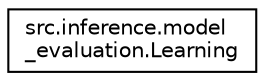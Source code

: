 digraph "Graphical Class Hierarchy"
{
 // LATEX_PDF_SIZE
  edge [fontname="Helvetica",fontsize="10",labelfontname="Helvetica",labelfontsize="10"];
  node [fontname="Helvetica",fontsize="10",shape=record];
  rankdir="LR";
  Node0 [label="src.inference.model\l_evaluation.Learning",height=0.2,width=0.4,color="black", fillcolor="white", style="filled",URL="$classsrc_1_1inference_1_1model__evaluation_1_1Learning.html",tooltip=" "];
}
